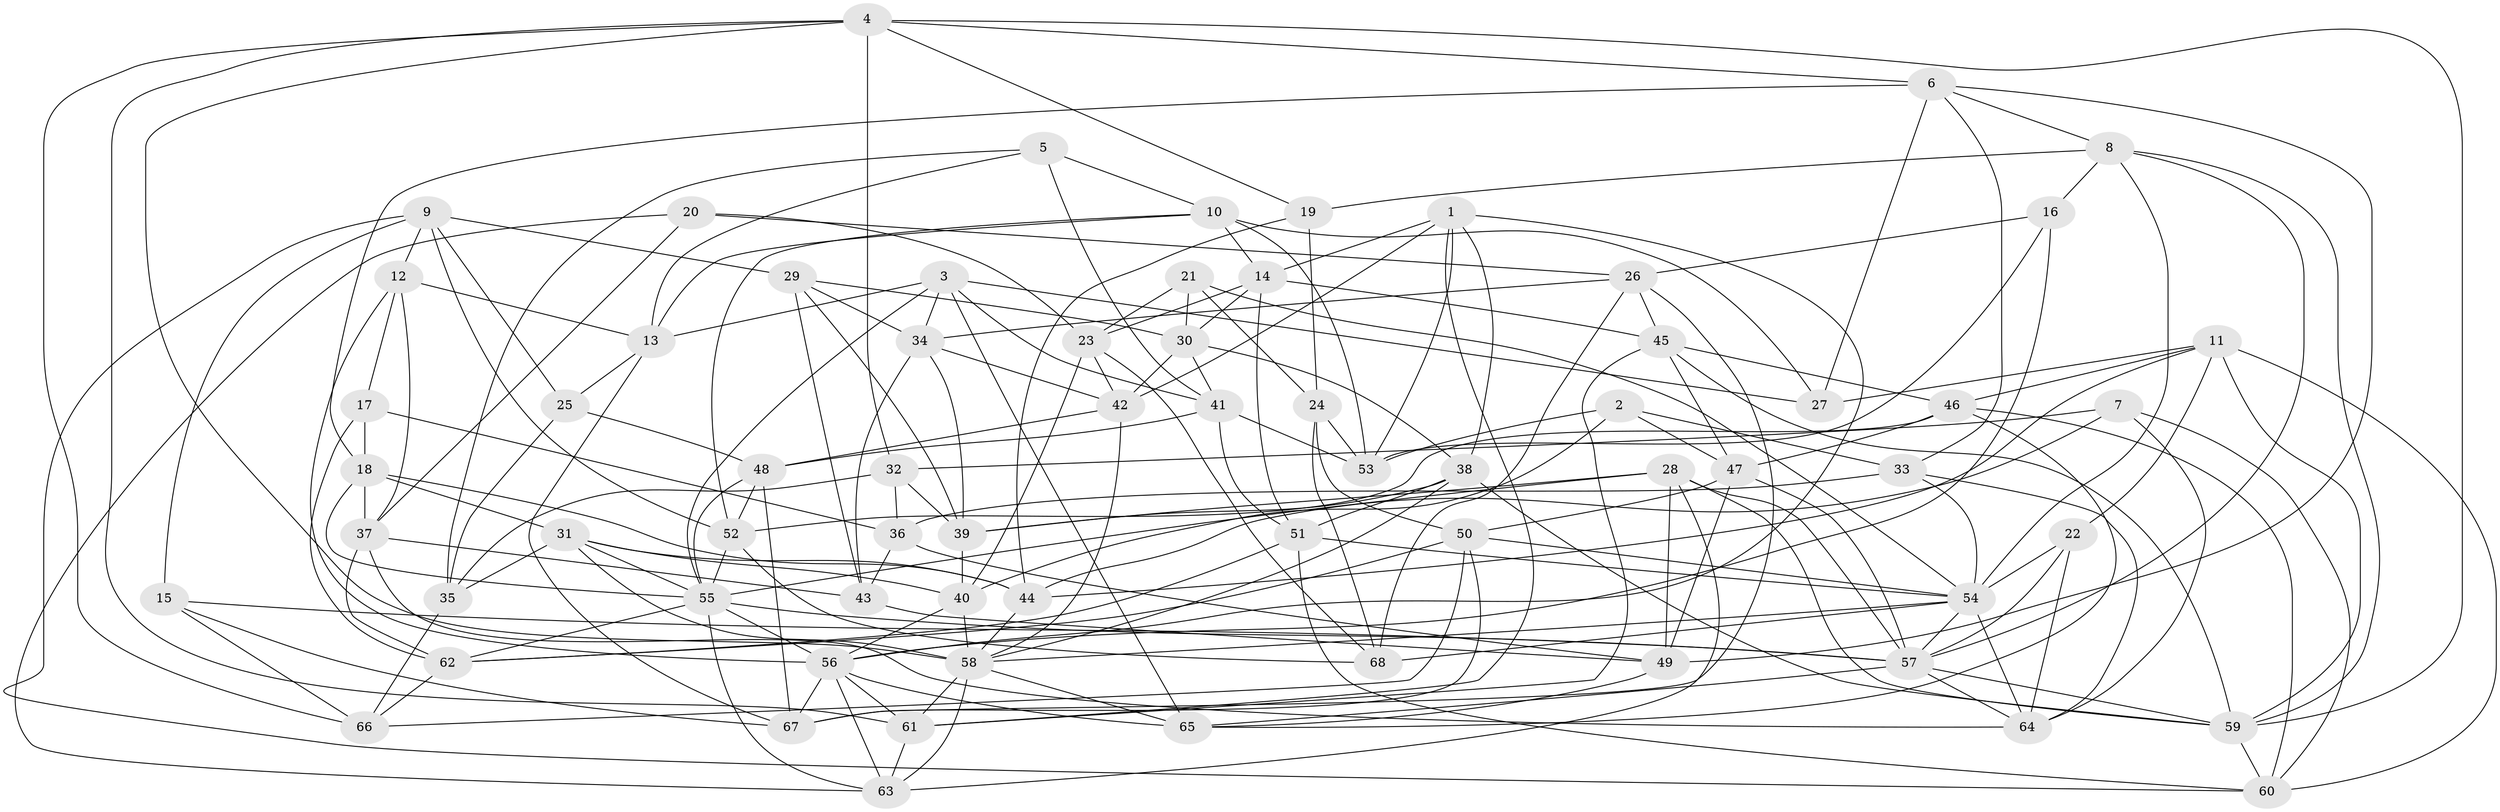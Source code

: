 // original degree distribution, {4: 1.0}
// Generated by graph-tools (version 1.1) at 2025/26/03/09/25 03:26:55]
// undirected, 68 vertices, 198 edges
graph export_dot {
graph [start="1"]
  node [color=gray90,style=filled];
  1;
  2;
  3;
  4;
  5;
  6;
  7;
  8;
  9;
  10;
  11;
  12;
  13;
  14;
  15;
  16;
  17;
  18;
  19;
  20;
  21;
  22;
  23;
  24;
  25;
  26;
  27;
  28;
  29;
  30;
  31;
  32;
  33;
  34;
  35;
  36;
  37;
  38;
  39;
  40;
  41;
  42;
  43;
  44;
  45;
  46;
  47;
  48;
  49;
  50;
  51;
  52;
  53;
  54;
  55;
  56;
  57;
  58;
  59;
  60;
  61;
  62;
  63;
  64;
  65;
  66;
  67;
  68;
  1 -- 14 [weight=1.0];
  1 -- 38 [weight=1.0];
  1 -- 42 [weight=1.0];
  1 -- 53 [weight=1.0];
  1 -- 56 [weight=1.0];
  1 -- 61 [weight=1.0];
  2 -- 33 [weight=1.0];
  2 -- 40 [weight=1.0];
  2 -- 47 [weight=1.0];
  2 -- 53 [weight=1.0];
  3 -- 13 [weight=1.0];
  3 -- 27 [weight=1.0];
  3 -- 34 [weight=1.0];
  3 -- 41 [weight=1.0];
  3 -- 55 [weight=1.0];
  3 -- 65 [weight=1.0];
  4 -- 6 [weight=1.0];
  4 -- 19 [weight=1.0];
  4 -- 32 [weight=2.0];
  4 -- 58 [weight=1.0];
  4 -- 59 [weight=1.0];
  4 -- 61 [weight=1.0];
  4 -- 66 [weight=1.0];
  5 -- 10 [weight=1.0];
  5 -- 13 [weight=1.0];
  5 -- 35 [weight=1.0];
  5 -- 41 [weight=1.0];
  6 -- 8 [weight=1.0];
  6 -- 18 [weight=1.0];
  6 -- 27 [weight=1.0];
  6 -- 33 [weight=1.0];
  6 -- 49 [weight=1.0];
  7 -- 32 [weight=1.0];
  7 -- 44 [weight=1.0];
  7 -- 60 [weight=1.0];
  7 -- 64 [weight=1.0];
  8 -- 16 [weight=1.0];
  8 -- 19 [weight=1.0];
  8 -- 54 [weight=1.0];
  8 -- 57 [weight=1.0];
  8 -- 59 [weight=1.0];
  9 -- 12 [weight=1.0];
  9 -- 15 [weight=1.0];
  9 -- 25 [weight=1.0];
  9 -- 29 [weight=1.0];
  9 -- 52 [weight=1.0];
  9 -- 60 [weight=1.0];
  10 -- 13 [weight=1.0];
  10 -- 14 [weight=1.0];
  10 -- 27 [weight=1.0];
  10 -- 52 [weight=1.0];
  10 -- 53 [weight=1.0];
  11 -- 22 [weight=1.0];
  11 -- 27 [weight=1.0];
  11 -- 44 [weight=1.0];
  11 -- 46 [weight=1.0];
  11 -- 59 [weight=1.0];
  11 -- 60 [weight=1.0];
  12 -- 13 [weight=1.0];
  12 -- 17 [weight=1.0];
  12 -- 37 [weight=1.0];
  12 -- 56 [weight=2.0];
  13 -- 25 [weight=1.0];
  13 -- 67 [weight=1.0];
  14 -- 23 [weight=1.0];
  14 -- 30 [weight=1.0];
  14 -- 45 [weight=1.0];
  14 -- 51 [weight=1.0];
  15 -- 57 [weight=1.0];
  15 -- 66 [weight=1.0];
  15 -- 67 [weight=1.0];
  16 -- 26 [weight=1.0];
  16 -- 53 [weight=1.0];
  16 -- 56 [weight=1.0];
  17 -- 18 [weight=1.0];
  17 -- 36 [weight=1.0];
  17 -- 62 [weight=1.0];
  18 -- 31 [weight=1.0];
  18 -- 37 [weight=1.0];
  18 -- 44 [weight=1.0];
  18 -- 55 [weight=1.0];
  19 -- 24 [weight=1.0];
  19 -- 44 [weight=1.0];
  20 -- 23 [weight=1.0];
  20 -- 26 [weight=1.0];
  20 -- 37 [weight=1.0];
  20 -- 63 [weight=1.0];
  21 -- 23 [weight=1.0];
  21 -- 24 [weight=1.0];
  21 -- 30 [weight=1.0];
  21 -- 54 [weight=1.0];
  22 -- 54 [weight=1.0];
  22 -- 57 [weight=1.0];
  22 -- 64 [weight=1.0];
  23 -- 40 [weight=1.0];
  23 -- 42 [weight=1.0];
  23 -- 68 [weight=1.0];
  24 -- 50 [weight=1.0];
  24 -- 53 [weight=1.0];
  24 -- 68 [weight=2.0];
  25 -- 35 [weight=1.0];
  25 -- 48 [weight=1.0];
  26 -- 34 [weight=1.0];
  26 -- 45 [weight=1.0];
  26 -- 67 [weight=1.0];
  26 -- 68 [weight=1.0];
  28 -- 39 [weight=1.0];
  28 -- 49 [weight=1.0];
  28 -- 55 [weight=1.0];
  28 -- 57 [weight=1.0];
  28 -- 59 [weight=1.0];
  28 -- 63 [weight=1.0];
  29 -- 30 [weight=1.0];
  29 -- 34 [weight=1.0];
  29 -- 39 [weight=1.0];
  29 -- 43 [weight=2.0];
  30 -- 38 [weight=1.0];
  30 -- 41 [weight=1.0];
  30 -- 42 [weight=1.0];
  31 -- 35 [weight=1.0];
  31 -- 40 [weight=1.0];
  31 -- 44 [weight=1.0];
  31 -- 55 [weight=1.0];
  31 -- 58 [weight=1.0];
  32 -- 35 [weight=1.0];
  32 -- 36 [weight=1.0];
  32 -- 39 [weight=1.0];
  33 -- 36 [weight=2.0];
  33 -- 54 [weight=1.0];
  33 -- 64 [weight=1.0];
  34 -- 39 [weight=1.0];
  34 -- 42 [weight=1.0];
  34 -- 43 [weight=1.0];
  35 -- 66 [weight=2.0];
  36 -- 43 [weight=1.0];
  36 -- 49 [weight=1.0];
  37 -- 43 [weight=1.0];
  37 -- 62 [weight=1.0];
  37 -- 64 [weight=1.0];
  38 -- 39 [weight=1.0];
  38 -- 51 [weight=1.0];
  38 -- 58 [weight=1.0];
  38 -- 59 [weight=1.0];
  39 -- 40 [weight=1.0];
  40 -- 56 [weight=1.0];
  40 -- 58 [weight=1.0];
  41 -- 48 [weight=1.0];
  41 -- 51 [weight=1.0];
  41 -- 53 [weight=1.0];
  42 -- 48 [weight=1.0];
  42 -- 58 [weight=1.0];
  43 -- 49 [weight=1.0];
  44 -- 58 [weight=1.0];
  45 -- 46 [weight=1.0];
  45 -- 47 [weight=1.0];
  45 -- 59 [weight=1.0];
  45 -- 61 [weight=1.0];
  46 -- 47 [weight=1.0];
  46 -- 52 [weight=1.0];
  46 -- 60 [weight=1.0];
  46 -- 65 [weight=1.0];
  47 -- 49 [weight=1.0];
  47 -- 50 [weight=1.0];
  47 -- 57 [weight=1.0];
  48 -- 52 [weight=1.0];
  48 -- 55 [weight=1.0];
  48 -- 67 [weight=1.0];
  49 -- 65 [weight=1.0];
  50 -- 54 [weight=1.0];
  50 -- 62 [weight=1.0];
  50 -- 66 [weight=1.0];
  50 -- 67 [weight=1.0];
  51 -- 54 [weight=1.0];
  51 -- 60 [weight=1.0];
  51 -- 62 [weight=1.0];
  52 -- 55 [weight=1.0];
  52 -- 68 [weight=1.0];
  54 -- 57 [weight=1.0];
  54 -- 58 [weight=1.0];
  54 -- 64 [weight=1.0];
  54 -- 68 [weight=1.0];
  55 -- 56 [weight=1.0];
  55 -- 57 [weight=1.0];
  55 -- 62 [weight=1.0];
  55 -- 63 [weight=1.0];
  56 -- 61 [weight=1.0];
  56 -- 63 [weight=1.0];
  56 -- 65 [weight=1.0];
  56 -- 67 [weight=1.0];
  57 -- 59 [weight=1.0];
  57 -- 64 [weight=1.0];
  57 -- 65 [weight=1.0];
  58 -- 61 [weight=1.0];
  58 -- 63 [weight=1.0];
  58 -- 65 [weight=1.0];
  59 -- 60 [weight=1.0];
  61 -- 63 [weight=1.0];
  62 -- 66 [weight=1.0];
}

